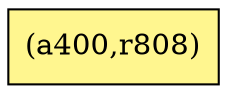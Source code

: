 digraph G {
rankdir=BT;ranksep="2.0";
"(a400,r808)" [shape=record,fillcolor=khaki1,style=filled,label="{(a400,r808)}"];
}